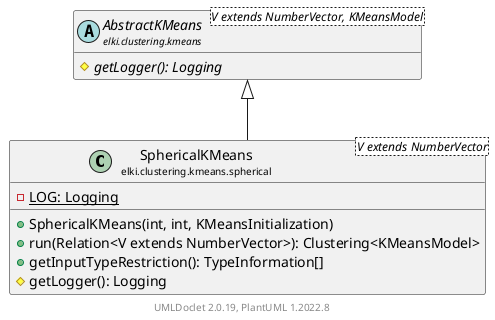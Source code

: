 @startuml
    remove .*\.(Instance|Par|Parameterizer|Factory)$
    set namespaceSeparator none
    hide empty fields
    hide empty methods

    class "<size:14>SphericalKMeans\n<size:10>elki.clustering.kmeans.spherical" as elki.clustering.kmeans.spherical.SphericalKMeans<V extends NumberVector> [[SphericalKMeans.html]] {
        {static} -LOG: Logging
        +SphericalKMeans(int, int, KMeansInitialization)
        +run(Relation<V extends NumberVector>): Clustering<KMeansModel>
        +getInputTypeRestriction(): TypeInformation[]
        #getLogger(): Logging
    }

    abstract class "<size:14>AbstractKMeans\n<size:10>elki.clustering.kmeans" as elki.clustering.kmeans.AbstractKMeans<V extends NumberVector, KMeansModel> [[../AbstractKMeans.html]] {
        {abstract} #getLogger(): Logging
    }
    class "<size:14>SphericalKMeans.Instance\n<size:10>elki.clustering.kmeans.spherical" as elki.clustering.kmeans.spherical.SphericalKMeans.Instance [[SphericalKMeans.Instance.html]]
    class "<size:14>SphericalKMeans.Par\n<size:10>elki.clustering.kmeans.spherical" as elki.clustering.kmeans.spherical.SphericalKMeans.Par<V extends NumberVector> [[SphericalKMeans.Par.html]]

    elki.clustering.kmeans.AbstractKMeans <|-- elki.clustering.kmeans.spherical.SphericalKMeans
    elki.clustering.kmeans.spherical.SphericalKMeans +-- elki.clustering.kmeans.spherical.SphericalKMeans.Instance
    elki.clustering.kmeans.spherical.SphericalKMeans +-- elki.clustering.kmeans.spherical.SphericalKMeans.Par

    center footer UMLDoclet 2.0.19, PlantUML 1.2022.8
@enduml
